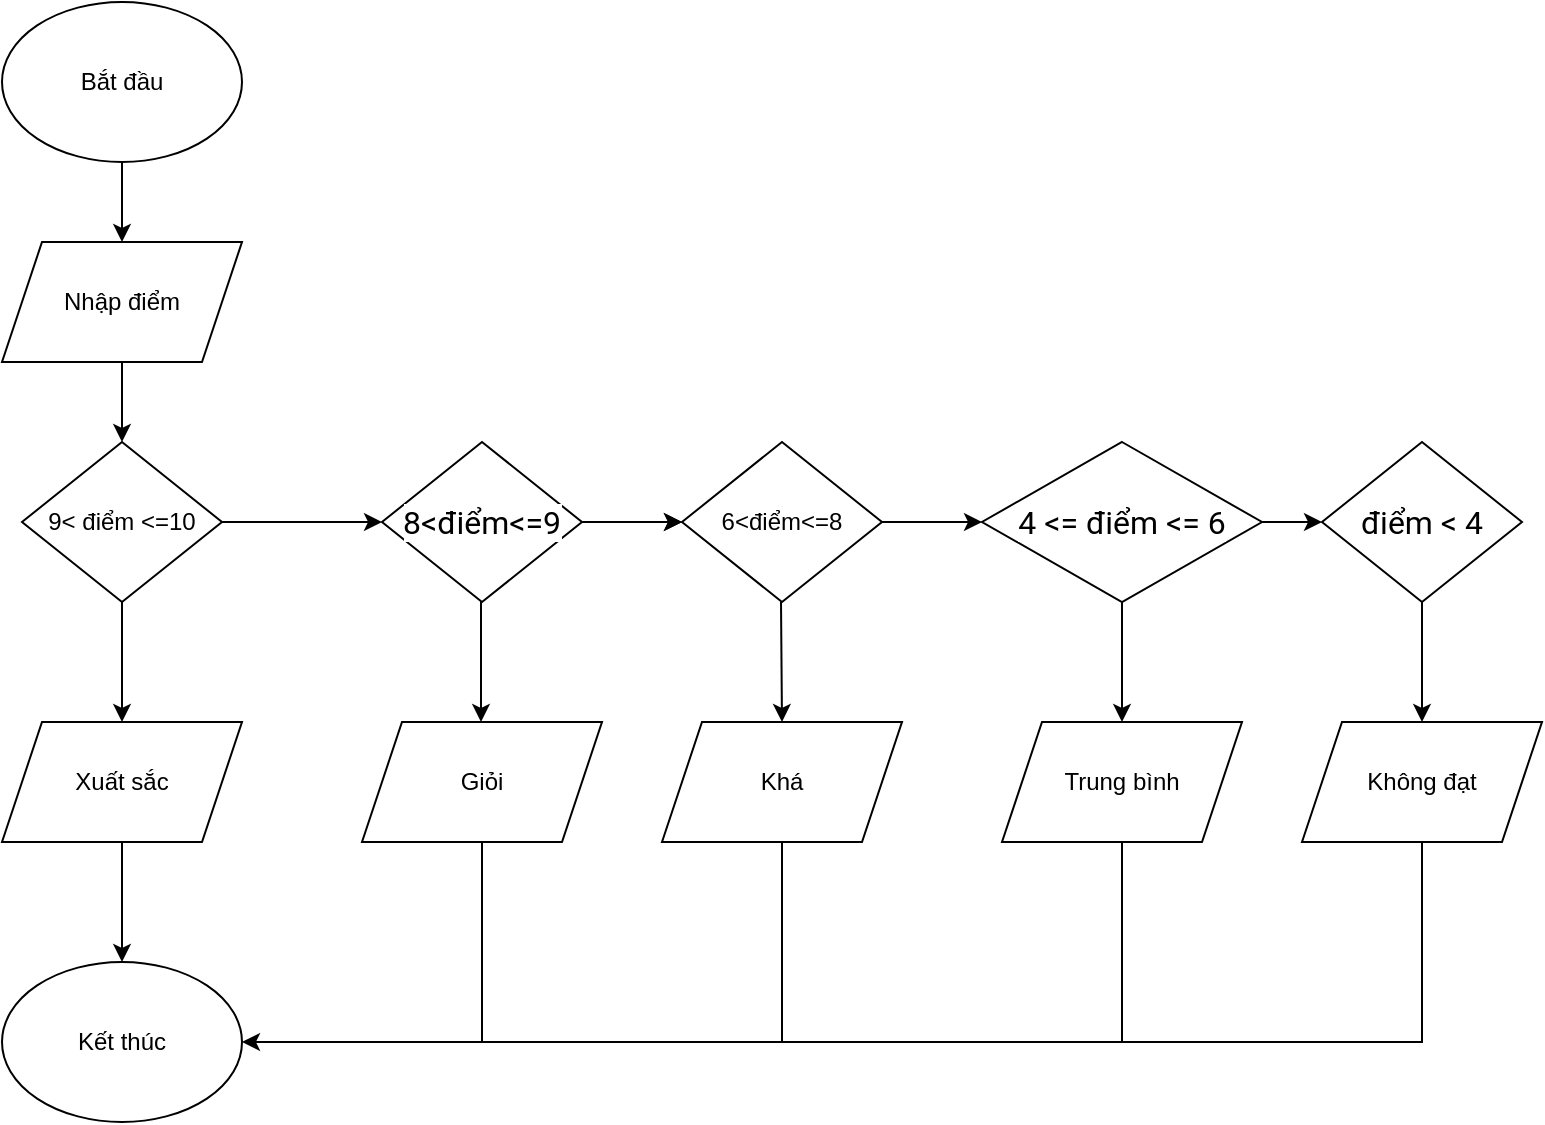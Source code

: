 <mxfile version="24.8.6">
  <diagram name="Page-1" id="O_VvwsIBniVgFVT8oDSo">
    <mxGraphModel dx="1434" dy="772" grid="1" gridSize="10" guides="1" tooltips="1" connect="1" arrows="1" fold="1" page="1" pageScale="1" pageWidth="850" pageHeight="1100" math="0" shadow="0">
      <root>
        <mxCell id="0" />
        <mxCell id="1" parent="0" />
        <mxCell id="Y4RMo-0-V5Z_UO5JlD16-1" value="Bắt đầu" style="ellipse;whiteSpace=wrap;html=1;" vertex="1" parent="1">
          <mxGeometry x="40" y="160" width="120" height="80" as="geometry" />
        </mxCell>
        <mxCell id="Y4RMo-0-V5Z_UO5JlD16-2" value="" style="endArrow=classic;html=1;rounded=0;exitX=0.5;exitY=1;exitDx=0;exitDy=0;" edge="1" parent="1" source="Y4RMo-0-V5Z_UO5JlD16-1">
          <mxGeometry width="50" height="50" relative="1" as="geometry">
            <mxPoint x="90" y="300" as="sourcePoint" />
            <mxPoint x="100" y="280" as="targetPoint" />
          </mxGeometry>
        </mxCell>
        <mxCell id="Y4RMo-0-V5Z_UO5JlD16-3" value="" style="endArrow=classic;html=1;rounded=0;exitX=0.5;exitY=1;exitDx=0;exitDy=0;" edge="1" parent="1" source="Y4RMo-0-V5Z_UO5JlD16-20">
          <mxGeometry width="50" height="50" relative="1" as="geometry">
            <mxPoint x="75" y="410" as="sourcePoint" />
            <mxPoint x="100" y="380" as="targetPoint" />
          </mxGeometry>
        </mxCell>
        <mxCell id="Y4RMo-0-V5Z_UO5JlD16-4" value="" style="endArrow=classic;html=1;rounded=0;exitX=1;exitY=0.5;exitDx=0;exitDy=0;" edge="1" parent="1" source="Y4RMo-0-V5Z_UO5JlD16-25">
          <mxGeometry width="50" height="50" relative="1" as="geometry">
            <mxPoint x="180" y="470" as="sourcePoint" />
            <mxPoint x="230" y="420" as="targetPoint" />
          </mxGeometry>
        </mxCell>
        <mxCell id="Y4RMo-0-V5Z_UO5JlD16-5" value="" style="endArrow=classic;html=1;rounded=0;exitX=1;exitY=0.5;exitDx=0;exitDy=0;" edge="1" parent="1" source="Y4RMo-0-V5Z_UO5JlD16-24">
          <mxGeometry width="50" height="50" relative="1" as="geometry">
            <mxPoint x="430" y="550" as="sourcePoint" />
            <mxPoint x="380" y="420" as="targetPoint" />
          </mxGeometry>
        </mxCell>
        <mxCell id="Y4RMo-0-V5Z_UO5JlD16-6" value="" style="endArrow=classic;html=1;rounded=0;exitX=1;exitY=0.5;exitDx=0;exitDy=0;" edge="1" parent="1" source="Y4RMo-0-V5Z_UO5JlD16-23">
          <mxGeometry width="50" height="50" relative="1" as="geometry">
            <mxPoint x="500" y="445" as="sourcePoint" />
            <mxPoint x="530" y="420" as="targetPoint" />
          </mxGeometry>
        </mxCell>
        <mxCell id="Y4RMo-0-V5Z_UO5JlD16-7" value="" style="endArrow=classic;html=1;rounded=0;entryX=0;entryY=0.5;entryDx=0;entryDy=0;exitX=1;exitY=0.5;exitDx=0;exitDy=0;" edge="1" parent="1" source="Y4RMo-0-V5Z_UO5JlD16-21" target="Y4RMo-0-V5Z_UO5JlD16-22">
          <mxGeometry width="50" height="50" relative="1" as="geometry">
            <mxPoint x="450" y="570" as="sourcePoint" />
            <mxPoint x="500" y="520" as="targetPoint" />
            <Array as="points">
              <mxPoint x="700" y="420" />
            </Array>
          </mxGeometry>
        </mxCell>
        <mxCell id="Y4RMo-0-V5Z_UO5JlD16-8" value="" style="endArrow=classic;html=1;rounded=0;exitX=0.5;exitY=1;exitDx=0;exitDy=0;" edge="1" parent="1" source="Y4RMo-0-V5Z_UO5JlD16-25">
          <mxGeometry width="50" height="50" relative="1" as="geometry">
            <mxPoint x="460" y="580" as="sourcePoint" />
            <mxPoint x="100" y="520" as="targetPoint" />
            <Array as="points" />
          </mxGeometry>
        </mxCell>
        <mxCell id="Y4RMo-0-V5Z_UO5JlD16-9" value="" style="endArrow=classic;html=1;rounded=0;" edge="1" parent="1">
          <mxGeometry width="50" height="50" relative="1" as="geometry">
            <mxPoint x="279.5" y="460" as="sourcePoint" />
            <mxPoint x="279.5" y="520" as="targetPoint" />
          </mxGeometry>
        </mxCell>
        <mxCell id="Y4RMo-0-V5Z_UO5JlD16-10" value="" style="endArrow=classic;html=1;rounded=0;" edge="1" parent="1">
          <mxGeometry width="50" height="50" relative="1" as="geometry">
            <mxPoint x="429.5" y="460" as="sourcePoint" />
            <mxPoint x="430" y="520" as="targetPoint" />
          </mxGeometry>
        </mxCell>
        <mxCell id="Y4RMo-0-V5Z_UO5JlD16-11" value="" style="endArrow=classic;html=1;rounded=0;exitX=0.5;exitY=1;exitDx=0;exitDy=0;" edge="1" parent="1" source="Y4RMo-0-V5Z_UO5JlD16-21">
          <mxGeometry width="50" height="50" relative="1" as="geometry">
            <mxPoint x="490" y="610" as="sourcePoint" />
            <mxPoint x="600" y="520" as="targetPoint" />
          </mxGeometry>
        </mxCell>
        <mxCell id="Y4RMo-0-V5Z_UO5JlD16-12" value="" style="endArrow=classic;html=1;rounded=0;exitX=0.5;exitY=1;exitDx=0;exitDy=0;" edge="1" parent="1" source="Y4RMo-0-V5Z_UO5JlD16-22">
          <mxGeometry width="50" height="50" relative="1" as="geometry">
            <mxPoint x="500" y="620" as="sourcePoint" />
            <mxPoint x="750" y="520" as="targetPoint" />
          </mxGeometry>
        </mxCell>
        <mxCell id="Y4RMo-0-V5Z_UO5JlD16-13" value="" style="endArrow=classic;html=1;rounded=0;exitX=0.5;exitY=1;exitDx=0;exitDy=0;" edge="1" parent="1" source="Y4RMo-0-V5Z_UO5JlD16-19">
          <mxGeometry width="50" height="50" relative="1" as="geometry">
            <mxPoint x="510" y="630" as="sourcePoint" />
            <mxPoint x="100" y="640" as="targetPoint" />
          </mxGeometry>
        </mxCell>
        <mxCell id="Y4RMo-0-V5Z_UO5JlD16-14" value="" style="endArrow=classic;html=1;rounded=0;entryX=1;entryY=0.5;entryDx=0;entryDy=0;exitX=0.5;exitY=1;exitDx=0;exitDy=0;" edge="1" parent="1" source="Y4RMo-0-V5Z_UO5JlD16-15" target="Y4RMo-0-V5Z_UO5JlD16-26">
          <mxGeometry width="50" height="50" relative="1" as="geometry">
            <mxPoint x="320" y="730" as="sourcePoint" />
            <mxPoint x="370" y="680" as="targetPoint" />
            <Array as="points">
              <mxPoint x="750" y="680" />
            </Array>
          </mxGeometry>
        </mxCell>
        <mxCell id="Y4RMo-0-V5Z_UO5JlD16-15" value="Không đạt" style="shape=parallelogram;perimeter=parallelogramPerimeter;whiteSpace=wrap;html=1;fixedSize=1;" vertex="1" parent="1">
          <mxGeometry x="690" y="520" width="120" height="60" as="geometry" />
        </mxCell>
        <mxCell id="Y4RMo-0-V5Z_UO5JlD16-16" value="Trung bình" style="shape=parallelogram;perimeter=parallelogramPerimeter;whiteSpace=wrap;html=1;fixedSize=1;" vertex="1" parent="1">
          <mxGeometry x="540" y="520" width="120" height="60" as="geometry" />
        </mxCell>
        <mxCell id="Y4RMo-0-V5Z_UO5JlD16-17" value="Khá" style="shape=parallelogram;perimeter=parallelogramPerimeter;whiteSpace=wrap;html=1;fixedSize=1;" vertex="1" parent="1">
          <mxGeometry x="370" y="520" width="120" height="60" as="geometry" />
        </mxCell>
        <mxCell id="Y4RMo-0-V5Z_UO5JlD16-18" value="Giỏi" style="shape=parallelogram;perimeter=parallelogramPerimeter;whiteSpace=wrap;html=1;fixedSize=1;" vertex="1" parent="1">
          <mxGeometry x="220" y="520" width="120" height="60" as="geometry" />
        </mxCell>
        <mxCell id="Y4RMo-0-V5Z_UO5JlD16-19" value="Xuất sắc" style="shape=parallelogram;perimeter=parallelogramPerimeter;whiteSpace=wrap;html=1;fixedSize=1;" vertex="1" parent="1">
          <mxGeometry x="40" y="520" width="120" height="60" as="geometry" />
        </mxCell>
        <mxCell id="Y4RMo-0-V5Z_UO5JlD16-20" value="Nhập điểm" style="shape=parallelogram;perimeter=parallelogramPerimeter;whiteSpace=wrap;html=1;fixedSize=1;" vertex="1" parent="1">
          <mxGeometry x="40" y="280" width="120" height="60" as="geometry" />
        </mxCell>
        <mxCell id="Y4RMo-0-V5Z_UO5JlD16-21" value="&lt;span style=&quot;font-family: Roboto, sans-serif; font-size: 16px; text-align: left; white-space-collapse: preserve; background-color: rgb(255, 255, 255);&quot;&gt;4 &amp;lt;= điểm &amp;lt;= 6&lt;/span&gt;" style="rhombus;whiteSpace=wrap;html=1;" vertex="1" parent="1">
          <mxGeometry x="530" y="380" width="140" height="80" as="geometry" />
        </mxCell>
        <mxCell id="Y4RMo-0-V5Z_UO5JlD16-22" value="&lt;span style=&quot;font-family: Roboto, sans-serif; font-size: 16px; text-align: left; white-space-collapse: preserve; background-color: rgb(255, 255, 255);&quot;&gt;điểm &amp;lt; 4&lt;/span&gt;" style="rhombus;whiteSpace=wrap;html=1;" vertex="1" parent="1">
          <mxGeometry x="700" y="380" width="100" height="80" as="geometry" />
        </mxCell>
        <mxCell id="Y4RMo-0-V5Z_UO5JlD16-23" value="6&amp;lt;điểm&amp;lt;=8" style="rhombus;whiteSpace=wrap;html=1;" vertex="1" parent="1">
          <mxGeometry x="380" y="380" width="100" height="80" as="geometry" />
        </mxCell>
        <mxCell id="Y4RMo-0-V5Z_UO5JlD16-27" style="edgeStyle=orthogonalEdgeStyle;rounded=0;orthogonalLoop=1;jettySize=auto;html=1;exitX=1;exitY=0.5;exitDx=0;exitDy=0;entryX=0;entryY=0.5;entryDx=0;entryDy=0;" edge="1" parent="1" source="Y4RMo-0-V5Z_UO5JlD16-24" target="Y4RMo-0-V5Z_UO5JlD16-23">
          <mxGeometry relative="1" as="geometry" />
        </mxCell>
        <mxCell id="Y4RMo-0-V5Z_UO5JlD16-24" value="&lt;div style=&quot;text-align: left;&quot;&gt;&lt;font face=&quot;Roboto, sans-serif&quot;&gt;&lt;span style=&quot;font-size: 16px; white-space-collapse: preserve; background-color: rgb(255, 255, 255);&quot;&gt;8&amp;lt;điểm&amp;lt;=9&lt;/span&gt;&lt;/font&gt;&lt;/div&gt;" style="rhombus;whiteSpace=wrap;html=1;" vertex="1" parent="1">
          <mxGeometry x="230" y="380" width="100" height="80" as="geometry" />
        </mxCell>
        <mxCell id="Y4RMo-0-V5Z_UO5JlD16-25" value="9&amp;lt; điểm &amp;lt;=10" style="rhombus;whiteSpace=wrap;html=1;" vertex="1" parent="1">
          <mxGeometry x="50" y="380" width="100" height="80" as="geometry" />
        </mxCell>
        <mxCell id="Y4RMo-0-V5Z_UO5JlD16-26" value="Kết thúc" style="ellipse;whiteSpace=wrap;html=1;" vertex="1" parent="1">
          <mxGeometry x="40" y="640" width="120" height="80" as="geometry" />
        </mxCell>
        <mxCell id="Y4RMo-0-V5Z_UO5JlD16-30" value="" style="endArrow=none;html=1;rounded=0;entryX=0.5;entryY=1;entryDx=0;entryDy=0;" edge="1" parent="1" target="Y4RMo-0-V5Z_UO5JlD16-16">
          <mxGeometry width="50" height="50" relative="1" as="geometry">
            <mxPoint x="600" y="680" as="sourcePoint" />
            <mxPoint x="610" y="600" as="targetPoint" />
            <Array as="points">
              <mxPoint x="600" y="620" />
            </Array>
          </mxGeometry>
        </mxCell>
        <mxCell id="Y4RMo-0-V5Z_UO5JlD16-31" value="" style="endArrow=none;html=1;rounded=0;entryX=0.5;entryY=1;entryDx=0;entryDy=0;" edge="1" parent="1" target="Y4RMo-0-V5Z_UO5JlD16-17">
          <mxGeometry width="50" height="50" relative="1" as="geometry">
            <mxPoint x="430" y="680" as="sourcePoint" />
            <mxPoint x="450" y="590" as="targetPoint" />
            <Array as="points">
              <mxPoint x="430" y="630" />
            </Array>
          </mxGeometry>
        </mxCell>
        <mxCell id="Y4RMo-0-V5Z_UO5JlD16-32" value="" style="endArrow=none;html=1;rounded=0;entryX=0.5;entryY=1;entryDx=0;entryDy=0;" edge="1" parent="1" target="Y4RMo-0-V5Z_UO5JlD16-18">
          <mxGeometry width="50" height="50" relative="1" as="geometry">
            <mxPoint x="280" y="680" as="sourcePoint" />
            <mxPoint x="280" y="590" as="targetPoint" />
            <Array as="points" />
          </mxGeometry>
        </mxCell>
      </root>
    </mxGraphModel>
  </diagram>
</mxfile>

